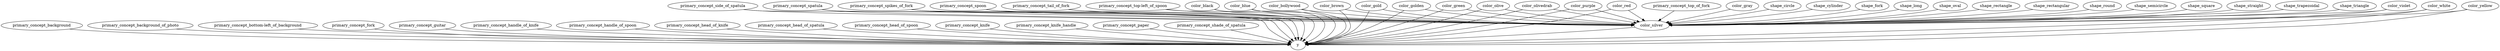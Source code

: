 strict digraph  {
primary_concept_background;
y;
primary_concept_background_of_photo;
"primary_concept_bottom-left_of_background";
primary_concept_fork;
primary_concept_guitar;
primary_concept_handle_of_knife;
primary_concept_handle_of_spoon;
primary_concept_head_of_knife;
primary_concept_head_of_spatula;
primary_concept_head_of_spoon;
primary_concept_knife;
primary_concept_knife_handle;
primary_concept_paper;
primary_concept_shade_of_spatula;
primary_concept_side_of_spatula;
primary_concept_spatula;
primary_concept_spikes_of_fork;
primary_concept_spoon;
primary_concept_tail_of_fork;
"primary_concept_top-left_of_spoon";
color_black;
color_blue;
color_bollywood;
color_brown;
color_gold;
color_golden;
color_green;
color_olive;
color_olivedrab;
color_purple;
color_red;
color_silver;
color_violet;
color_white;
color_yellow;
primary_concept_top_of_fork;
color_gray;
shape_circle;
shape_cylinder;
shape_fork;
shape_long;
shape_oval;
shape_rectangle;
shape_rectangular;
shape_round;
shape_semicircle;
shape_square;
shape_straight;
shape_trapezoidal;
shape_triangle;
primary_concept_background -> y;
primary_concept_background_of_photo -> y;
"primary_concept_bottom-left_of_background" -> y;
primary_concept_fork -> y;
primary_concept_guitar -> y;
primary_concept_handle_of_knife -> y;
primary_concept_handle_of_spoon -> y;
primary_concept_head_of_knife -> y;
primary_concept_head_of_spatula -> y;
primary_concept_head_of_spoon -> y;
primary_concept_knife -> y;
primary_concept_knife_handle -> y;
primary_concept_paper -> y;
primary_concept_shade_of_spatula -> y;
primary_concept_side_of_spatula -> y;
primary_concept_side_of_spatula -> color_silver;
primary_concept_spatula -> y;
primary_concept_spatula -> color_silver;
primary_concept_spikes_of_fork -> y;
primary_concept_spikes_of_fork -> color_silver;
primary_concept_spoon -> y;
primary_concept_spoon -> color_silver;
primary_concept_tail_of_fork -> y;
primary_concept_tail_of_fork -> color_silver;
"primary_concept_top-left_of_spoon" -> y;
"primary_concept_top-left_of_spoon" -> color_silver;
color_black -> y;
color_black -> color_silver;
color_blue -> y;
color_blue -> color_silver;
color_bollywood -> y;
color_bollywood -> color_silver;
color_brown -> y;
color_brown -> color_silver;
color_gold -> y;
color_gold -> color_silver;
color_golden -> y;
color_golden -> color_silver;
color_green -> y;
color_green -> color_silver;
color_olive -> y;
color_olive -> color_silver;
color_olivedrab -> y;
color_olivedrab -> color_silver;
color_purple -> y;
color_purple -> color_silver;
color_red -> y;
color_red -> color_silver;
color_silver -> y;
color_violet -> y;
color_violet -> color_silver;
color_white -> y;
color_white -> color_silver;
color_yellow -> y;
color_yellow -> color_silver;
primary_concept_top_of_fork -> color_silver;
color_gray -> color_silver;
shape_circle -> color_silver;
shape_cylinder -> color_silver;
shape_fork -> color_silver;
shape_long -> color_silver;
shape_oval -> color_silver;
shape_rectangle -> color_silver;
shape_rectangular -> color_silver;
shape_round -> color_silver;
shape_semicircle -> color_silver;
shape_square -> color_silver;
shape_straight -> color_silver;
shape_trapezoidal -> color_silver;
shape_triangle -> color_silver;
}
